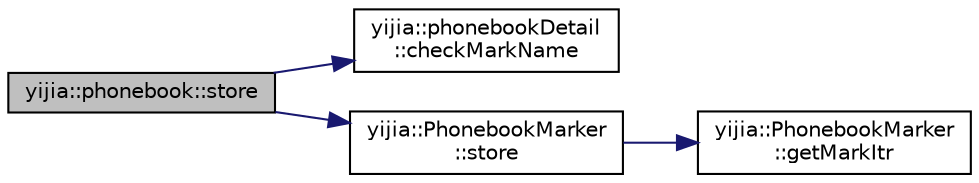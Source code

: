 digraph "yijia::phonebook::store"
{
 // LATEX_PDF_SIZE
  edge [fontname="Helvetica",fontsize="10",labelfontname="Helvetica",labelfontsize="10"];
  node [fontname="Helvetica",fontsize="10",shape=record];
  rankdir="LR";
  Node1 [label="yijia::phonebook::store",height=0.2,width=0.4,color="black", fillcolor="grey75", style="filled", fontcolor="black",tooltip=" "];
  Node1 -> Node2 [color="midnightblue",fontsize="10",style="solid",fontname="Helvetica"];
  Node2 [label="yijia::phonebookDetail\l::checkMarkName",height=0.2,width=0.4,color="black", fillcolor="white", style="filled",URL="$namespaceyijia_1_1phonebook_detail.html#ab347a5e5be9500ae1ad71f9309dbbffd",tooltip=" "];
  Node1 -> Node3 [color="midnightblue",fontsize="10",style="solid",fontname="Helvetica"];
  Node3 [label="yijia::PhonebookMarker\l::store",height=0.2,width=0.4,color="black", fillcolor="white", style="filled",URL="$classyijia_1_1_phonebook_marker.html#a18a81a27ba27604721b8c21771129598",tooltip=" "];
  Node3 -> Node4 [color="midnightblue",fontsize="10",style="solid",fontname="Helvetica"];
  Node4 [label="yijia::PhonebookMarker\l::getMarkItr",height=0.2,width=0.4,color="black", fillcolor="white", style="filled",URL="$classyijia_1_1_phonebook_marker.html#a198995d5615c29162c7edc948781319a",tooltip=" "];
}
